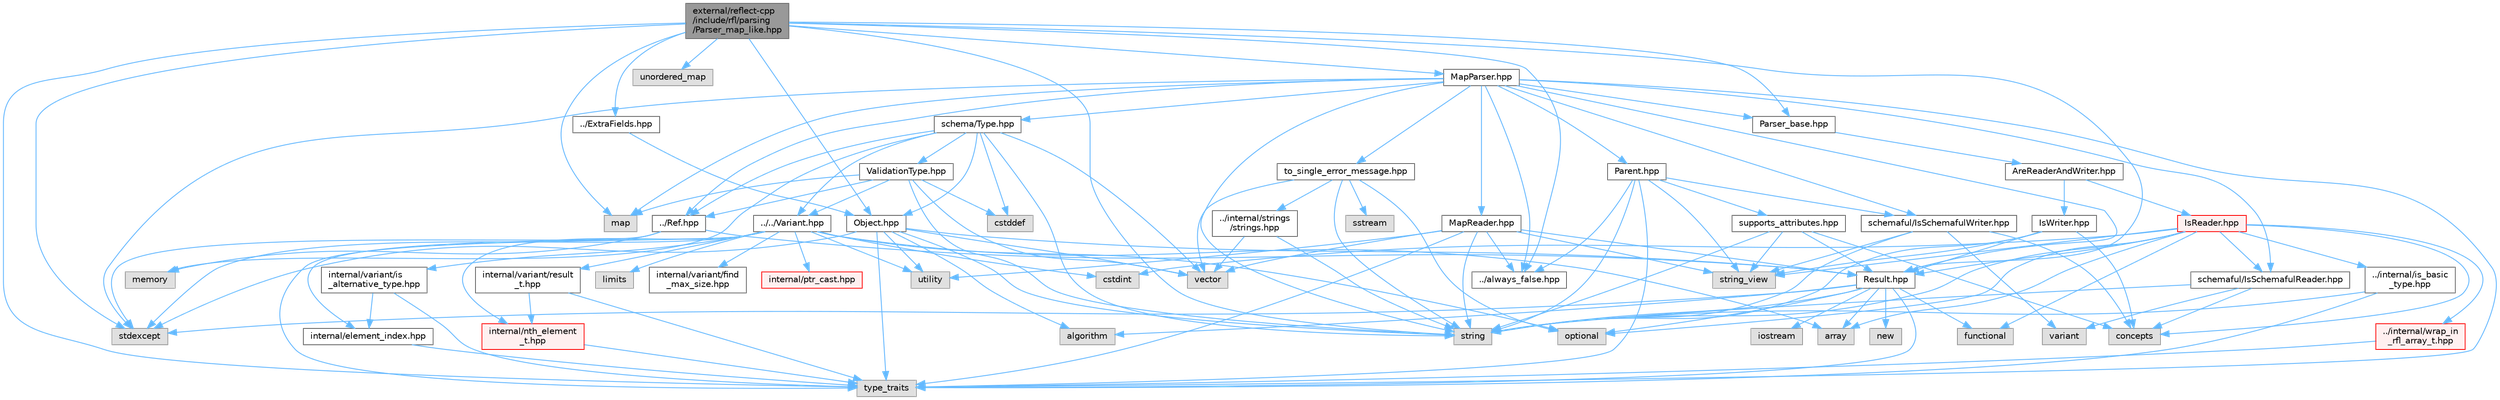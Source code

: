 digraph "external/reflect-cpp/include/rfl/parsing/Parser_map_like.hpp"
{
 // LATEX_PDF_SIZE
  bgcolor="transparent";
  edge [fontname=Helvetica,fontsize=10,labelfontname=Helvetica,labelfontsize=10];
  node [fontname=Helvetica,fontsize=10,shape=box,height=0.2,width=0.4];
  Node1 [id="Node000001",label="external/reflect-cpp\l/include/rfl/parsing\l/Parser_map_like.hpp",height=0.2,width=0.4,color="gray40", fillcolor="grey60", style="filled", fontcolor="black",tooltip=" "];
  Node1 -> Node2 [id="edge1_Node000001_Node000002",color="steelblue1",style="solid",tooltip=" "];
  Node2 [id="Node000002",label="map",height=0.2,width=0.4,color="grey60", fillcolor="#E0E0E0", style="filled",tooltip=" "];
  Node1 -> Node3 [id="edge2_Node000001_Node000003",color="steelblue1",style="solid",tooltip=" "];
  Node3 [id="Node000003",label="stdexcept",height=0.2,width=0.4,color="grey60", fillcolor="#E0E0E0", style="filled",tooltip=" "];
  Node1 -> Node4 [id="edge3_Node000001_Node000004",color="steelblue1",style="solid",tooltip=" "];
  Node4 [id="Node000004",label="string",height=0.2,width=0.4,color="grey60", fillcolor="#E0E0E0", style="filled",tooltip=" "];
  Node1 -> Node5 [id="edge4_Node000001_Node000005",color="steelblue1",style="solid",tooltip=" "];
  Node5 [id="Node000005",label="type_traits",height=0.2,width=0.4,color="grey60", fillcolor="#E0E0E0", style="filled",tooltip=" "];
  Node1 -> Node6 [id="edge5_Node000001_Node000006",color="steelblue1",style="solid",tooltip=" "];
  Node6 [id="Node000006",label="unordered_map",height=0.2,width=0.4,color="grey60", fillcolor="#E0E0E0", style="filled",tooltip=" "];
  Node1 -> Node7 [id="edge6_Node000001_Node000007",color="steelblue1",style="solid",tooltip=" "];
  Node7 [id="Node000007",label="../ExtraFields.hpp",height=0.2,width=0.4,color="grey40", fillcolor="white", style="filled",URL="$_extra_fields_8hpp.html",tooltip=" "];
  Node7 -> Node8 [id="edge7_Node000007_Node000008",color="steelblue1",style="solid",tooltip=" "];
  Node8 [id="Node000008",label="Object.hpp",height=0.2,width=0.4,color="grey40", fillcolor="white", style="filled",URL="$_object_8hpp.html",tooltip=" "];
  Node8 -> Node9 [id="edge8_Node000008_Node000009",color="steelblue1",style="solid",tooltip=" "];
  Node9 [id="Node000009",label="algorithm",height=0.2,width=0.4,color="grey60", fillcolor="#E0E0E0", style="filled",tooltip=" "];
  Node8 -> Node3 [id="edge9_Node000008_Node000003",color="steelblue1",style="solid",tooltip=" "];
  Node8 -> Node4 [id="edge10_Node000008_Node000004",color="steelblue1",style="solid",tooltip=" "];
  Node8 -> Node5 [id="edge11_Node000008_Node000005",color="steelblue1",style="solid",tooltip=" "];
  Node8 -> Node10 [id="edge12_Node000008_Node000010",color="steelblue1",style="solid",tooltip=" "];
  Node10 [id="Node000010",label="utility",height=0.2,width=0.4,color="grey60", fillcolor="#E0E0E0", style="filled",tooltip=" "];
  Node8 -> Node11 [id="edge13_Node000008_Node000011",color="steelblue1",style="solid",tooltip=" "];
  Node11 [id="Node000011",label="vector",height=0.2,width=0.4,color="grey60", fillcolor="#E0E0E0", style="filled",tooltip=" "];
  Node8 -> Node12 [id="edge14_Node000008_Node000012",color="steelblue1",style="solid",tooltip=" "];
  Node12 [id="Node000012",label="Result.hpp",height=0.2,width=0.4,color="grey40", fillcolor="white", style="filled",URL="$_result_8hpp.html",tooltip=" "];
  Node12 -> Node9 [id="edge15_Node000012_Node000009",color="steelblue1",style="solid",tooltip=" "];
  Node12 -> Node13 [id="edge16_Node000012_Node000013",color="steelblue1",style="solid",tooltip=" "];
  Node13 [id="Node000013",label="array",height=0.2,width=0.4,color="grey60", fillcolor="#E0E0E0", style="filled",tooltip=" "];
  Node12 -> Node14 [id="edge17_Node000012_Node000014",color="steelblue1",style="solid",tooltip=" "];
  Node14 [id="Node000014",label="functional",height=0.2,width=0.4,color="grey60", fillcolor="#E0E0E0", style="filled",tooltip=" "];
  Node12 -> Node15 [id="edge18_Node000012_Node000015",color="steelblue1",style="solid",tooltip=" "];
  Node15 [id="Node000015",label="iostream",height=0.2,width=0.4,color="grey60", fillcolor="#E0E0E0", style="filled",tooltip=" "];
  Node12 -> Node16 [id="edge19_Node000012_Node000016",color="steelblue1",style="solid",tooltip=" "];
  Node16 [id="Node000016",label="new",height=0.2,width=0.4,color="grey60", fillcolor="#E0E0E0", style="filled",tooltip=" "];
  Node12 -> Node17 [id="edge20_Node000012_Node000017",color="steelblue1",style="solid",tooltip=" "];
  Node17 [id="Node000017",label="optional",height=0.2,width=0.4,color="grey60", fillcolor="#E0E0E0", style="filled",tooltip=" "];
  Node12 -> Node3 [id="edge21_Node000012_Node000003",color="steelblue1",style="solid",tooltip=" "];
  Node12 -> Node4 [id="edge22_Node000012_Node000004",color="steelblue1",style="solid",tooltip=" "];
  Node12 -> Node5 [id="edge23_Node000012_Node000005",color="steelblue1",style="solid",tooltip=" "];
  Node1 -> Node8 [id="edge24_Node000001_Node000008",color="steelblue1",style="solid",tooltip=" "];
  Node1 -> Node12 [id="edge25_Node000001_Node000012",color="steelblue1",style="solid",tooltip=" "];
  Node1 -> Node18 [id="edge26_Node000001_Node000018",color="steelblue1",style="solid",tooltip=" "];
  Node18 [id="Node000018",label="../always_false.hpp",height=0.2,width=0.4,color="grey40", fillcolor="white", style="filled",URL="$always__false_8hpp.html",tooltip=" "];
  Node1 -> Node19 [id="edge27_Node000001_Node000019",color="steelblue1",style="solid",tooltip=" "];
  Node19 [id="Node000019",label="MapParser.hpp",height=0.2,width=0.4,color="grey40", fillcolor="white", style="filled",URL="$_map_parser_8hpp.html",tooltip=" "];
  Node19 -> Node2 [id="edge28_Node000019_Node000002",color="steelblue1",style="solid",tooltip=" "];
  Node19 -> Node3 [id="edge29_Node000019_Node000003",color="steelblue1",style="solid",tooltip=" "];
  Node19 -> Node4 [id="edge30_Node000019_Node000004",color="steelblue1",style="solid",tooltip=" "];
  Node19 -> Node5 [id="edge31_Node000019_Node000005",color="steelblue1",style="solid",tooltip=" "];
  Node19 -> Node20 [id="edge32_Node000019_Node000020",color="steelblue1",style="solid",tooltip=" "];
  Node20 [id="Node000020",label="../Ref.hpp",height=0.2,width=0.4,color="grey40", fillcolor="white", style="filled",URL="$_ref_8hpp.html",tooltip=" "];
  Node20 -> Node21 [id="edge33_Node000020_Node000021",color="steelblue1",style="solid",tooltip=" "];
  Node21 [id="Node000021",label="memory",height=0.2,width=0.4,color="grey60", fillcolor="#E0E0E0", style="filled",tooltip=" "];
  Node20 -> Node3 [id="edge34_Node000020_Node000003",color="steelblue1",style="solid",tooltip=" "];
  Node20 -> Node12 [id="edge35_Node000020_Node000012",color="steelblue1",style="solid",tooltip=" "];
  Node19 -> Node12 [id="edge36_Node000019_Node000012",color="steelblue1",style="solid",tooltip=" "];
  Node19 -> Node18 [id="edge37_Node000019_Node000018",color="steelblue1",style="solid",tooltip=" "];
  Node19 -> Node22 [id="edge38_Node000019_Node000022",color="steelblue1",style="solid",tooltip=" "];
  Node22 [id="Node000022",label="MapReader.hpp",height=0.2,width=0.4,color="grey40", fillcolor="white", style="filled",URL="$_map_reader_8hpp.html",tooltip=" "];
  Node22 -> Node4 [id="edge39_Node000022_Node000004",color="steelblue1",style="solid",tooltip=" "];
  Node22 -> Node23 [id="edge40_Node000022_Node000023",color="steelblue1",style="solid",tooltip=" "];
  Node23 [id="Node000023",label="string_view",height=0.2,width=0.4,color="grey60", fillcolor="#E0E0E0", style="filled",tooltip=" "];
  Node22 -> Node5 [id="edge41_Node000022_Node000005",color="steelblue1",style="solid",tooltip=" "];
  Node22 -> Node10 [id="edge42_Node000022_Node000010",color="steelblue1",style="solid",tooltip=" "];
  Node22 -> Node11 [id="edge43_Node000022_Node000011",color="steelblue1",style="solid",tooltip=" "];
  Node22 -> Node12 [id="edge44_Node000022_Node000012",color="steelblue1",style="solid",tooltip=" "];
  Node22 -> Node18 [id="edge45_Node000022_Node000018",color="steelblue1",style="solid",tooltip=" "];
  Node19 -> Node24 [id="edge46_Node000019_Node000024",color="steelblue1",style="solid",tooltip=" "];
  Node24 [id="Node000024",label="Parent.hpp",height=0.2,width=0.4,color="grey40", fillcolor="white", style="filled",URL="$_parent_8hpp.html",tooltip=" "];
  Node24 -> Node4 [id="edge47_Node000024_Node000004",color="steelblue1",style="solid",tooltip=" "];
  Node24 -> Node23 [id="edge48_Node000024_Node000023",color="steelblue1",style="solid",tooltip=" "];
  Node24 -> Node5 [id="edge49_Node000024_Node000005",color="steelblue1",style="solid",tooltip=" "];
  Node24 -> Node18 [id="edge50_Node000024_Node000018",color="steelblue1",style="solid",tooltip=" "];
  Node24 -> Node25 [id="edge51_Node000024_Node000025",color="steelblue1",style="solid",tooltip=" "];
  Node25 [id="Node000025",label="schemaful/IsSchemafulWriter.hpp",height=0.2,width=0.4,color="grey40", fillcolor="white", style="filled",URL="$_is_schemaful_writer_8hpp.html",tooltip=" "];
  Node25 -> Node26 [id="edge52_Node000025_Node000026",color="steelblue1",style="solid",tooltip=" "];
  Node26 [id="Node000026",label="concepts",height=0.2,width=0.4,color="grey60", fillcolor="#E0E0E0", style="filled",tooltip=" "];
  Node25 -> Node4 [id="edge53_Node000025_Node000004",color="steelblue1",style="solid",tooltip=" "];
  Node25 -> Node23 [id="edge54_Node000025_Node000023",color="steelblue1",style="solid",tooltip=" "];
  Node25 -> Node27 [id="edge55_Node000025_Node000027",color="steelblue1",style="solid",tooltip=" "];
  Node27 [id="Node000027",label="variant",height=0.2,width=0.4,color="grey60", fillcolor="#E0E0E0", style="filled",tooltip=" "];
  Node24 -> Node28 [id="edge56_Node000024_Node000028",color="steelblue1",style="solid",tooltip=" "];
  Node28 [id="Node000028",label="supports_attributes.hpp",height=0.2,width=0.4,color="grey40", fillcolor="white", style="filled",URL="$supports__attributes_8hpp.html",tooltip=" "];
  Node28 -> Node26 [id="edge57_Node000028_Node000026",color="steelblue1",style="solid",tooltip=" "];
  Node28 -> Node4 [id="edge58_Node000028_Node000004",color="steelblue1",style="solid",tooltip=" "];
  Node28 -> Node23 [id="edge59_Node000028_Node000023",color="steelblue1",style="solid",tooltip=" "];
  Node28 -> Node12 [id="edge60_Node000028_Node000012",color="steelblue1",style="solid",tooltip=" "];
  Node19 -> Node29 [id="edge61_Node000019_Node000029",color="steelblue1",style="solid",tooltip=" "];
  Node29 [id="Node000029",label="Parser_base.hpp",height=0.2,width=0.4,color="grey40", fillcolor="white", style="filled",URL="$_parser__base_8hpp.html",tooltip=" "];
  Node29 -> Node30 [id="edge62_Node000029_Node000030",color="steelblue1",style="solid",tooltip=" "];
  Node30 [id="Node000030",label="AreReaderAndWriter.hpp",height=0.2,width=0.4,color="grey40", fillcolor="white", style="filled",URL="$_are_reader_and_writer_8hpp.html",tooltip=" "];
  Node30 -> Node31 [id="edge63_Node000030_Node000031",color="steelblue1",style="solid",tooltip=" "];
  Node31 [id="Node000031",label="IsReader.hpp",height=0.2,width=0.4,color="red", fillcolor="#FFF0F0", style="filled",URL="$_is_reader_8hpp.html",tooltip=" "];
  Node31 -> Node13 [id="edge64_Node000031_Node000013",color="steelblue1",style="solid",tooltip=" "];
  Node31 -> Node26 [id="edge65_Node000031_Node000026",color="steelblue1",style="solid",tooltip=" "];
  Node31 -> Node32 [id="edge66_Node000031_Node000032",color="steelblue1",style="solid",tooltip=" "];
  Node32 [id="Node000032",label="cstdint",height=0.2,width=0.4,color="grey60", fillcolor="#E0E0E0", style="filled",tooltip=" "];
  Node31 -> Node14 [id="edge67_Node000031_Node000014",color="steelblue1",style="solid",tooltip=" "];
  Node31 -> Node17 [id="edge68_Node000031_Node000017",color="steelblue1",style="solid",tooltip=" "];
  Node31 -> Node4 [id="edge69_Node000031_Node000004",color="steelblue1",style="solid",tooltip=" "];
  Node31 -> Node23 [id="edge70_Node000031_Node000023",color="steelblue1",style="solid",tooltip=" "];
  Node31 -> Node12 [id="edge71_Node000031_Node000012",color="steelblue1",style="solid",tooltip=" "];
  Node31 -> Node33 [id="edge72_Node000031_Node000033",color="steelblue1",style="solid",tooltip=" "];
  Node33 [id="Node000033",label="../internal/is_basic\l_type.hpp",height=0.2,width=0.4,color="grey40", fillcolor="white", style="filled",URL="$is__basic__type_8hpp.html",tooltip=" "];
  Node33 -> Node4 [id="edge73_Node000033_Node000004",color="steelblue1",style="solid",tooltip=" "];
  Node33 -> Node5 [id="edge74_Node000033_Node000005",color="steelblue1",style="solid",tooltip=" "];
  Node31 -> Node34 [id="edge75_Node000031_Node000034",color="steelblue1",style="solid",tooltip=" "];
  Node34 [id="Node000034",label="../internal/wrap_in\l_rfl_array_t.hpp",height=0.2,width=0.4,color="red", fillcolor="#FFF0F0", style="filled",URL="$wrap__in__rfl__array__t_8hpp.html",tooltip=" "];
  Node34 -> Node5 [id="edge76_Node000034_Node000005",color="steelblue1",style="solid",tooltip=" "];
  Node31 -> Node39 [id="edge77_Node000031_Node000039",color="steelblue1",style="solid",tooltip=" "];
  Node39 [id="Node000039",label="schemaful/IsSchemafulReader.hpp",height=0.2,width=0.4,color="grey40", fillcolor="white", style="filled",URL="$_is_schemaful_reader_8hpp.html",tooltip=" "];
  Node39 -> Node26 [id="edge78_Node000039_Node000026",color="steelblue1",style="solid",tooltip=" "];
  Node39 -> Node4 [id="edge79_Node000039_Node000004",color="steelblue1",style="solid",tooltip=" "];
  Node39 -> Node27 [id="edge80_Node000039_Node000027",color="steelblue1",style="solid",tooltip=" "];
  Node30 -> Node40 [id="edge81_Node000030_Node000040",color="steelblue1",style="solid",tooltip=" "];
  Node40 [id="Node000040",label="IsWriter.hpp",height=0.2,width=0.4,color="grey40", fillcolor="white", style="filled",URL="$_is_writer_8hpp.html",tooltip=" "];
  Node40 -> Node26 [id="edge82_Node000040_Node000026",color="steelblue1",style="solid",tooltip=" "];
  Node40 -> Node4 [id="edge83_Node000040_Node000004",color="steelblue1",style="solid",tooltip=" "];
  Node40 -> Node23 [id="edge84_Node000040_Node000023",color="steelblue1",style="solid",tooltip=" "];
  Node40 -> Node12 [id="edge85_Node000040_Node000012",color="steelblue1",style="solid",tooltip=" "];
  Node19 -> Node41 [id="edge86_Node000019_Node000041",color="steelblue1",style="solid",tooltip=" "];
  Node41 [id="Node000041",label="schema/Type.hpp",height=0.2,width=0.4,color="grey40", fillcolor="white", style="filled",URL="$parsing_2schema_2_type_8hpp.html",tooltip=" "];
  Node41 -> Node36 [id="edge87_Node000041_Node000036",color="steelblue1",style="solid",tooltip=" "];
  Node36 [id="Node000036",label="cstddef",height=0.2,width=0.4,color="grey60", fillcolor="#E0E0E0", style="filled",tooltip=" "];
  Node41 -> Node21 [id="edge88_Node000041_Node000021",color="steelblue1",style="solid",tooltip=" "];
  Node41 -> Node4 [id="edge89_Node000041_Node000004",color="steelblue1",style="solid",tooltip=" "];
  Node41 -> Node11 [id="edge90_Node000041_Node000011",color="steelblue1",style="solid",tooltip=" "];
  Node41 -> Node8 [id="edge91_Node000041_Node000008",color="steelblue1",style="solid",tooltip=" "];
  Node41 -> Node20 [id="edge92_Node000041_Node000020",color="steelblue1",style="solid",tooltip=" "];
  Node41 -> Node42 [id="edge93_Node000041_Node000042",color="steelblue1",style="solid",tooltip=" "];
  Node42 [id="Node000042",label="../../Variant.hpp",height=0.2,width=0.4,color="grey40", fillcolor="white", style="filled",URL="$_variant_8hpp.html",tooltip=" "];
  Node42 -> Node13 [id="edge94_Node000042_Node000013",color="steelblue1",style="solid",tooltip=" "];
  Node42 -> Node32 [id="edge95_Node000042_Node000032",color="steelblue1",style="solid",tooltip=" "];
  Node42 -> Node43 [id="edge96_Node000042_Node000043",color="steelblue1",style="solid",tooltip=" "];
  Node43 [id="Node000043",label="limits",height=0.2,width=0.4,color="grey60", fillcolor="#E0E0E0", style="filled",tooltip=" "];
  Node42 -> Node17 [id="edge97_Node000042_Node000017",color="steelblue1",style="solid",tooltip=" "];
  Node42 -> Node3 [id="edge98_Node000042_Node000003",color="steelblue1",style="solid",tooltip=" "];
  Node42 -> Node5 [id="edge99_Node000042_Node000005",color="steelblue1",style="solid",tooltip=" "];
  Node42 -> Node10 [id="edge100_Node000042_Node000010",color="steelblue1",style="solid",tooltip=" "];
  Node42 -> Node44 [id="edge101_Node000042_Node000044",color="steelblue1",style="solid",tooltip=" "];
  Node44 [id="Node000044",label="internal/element_index.hpp",height=0.2,width=0.4,color="grey40", fillcolor="white", style="filled",URL="$element__index_8hpp.html",tooltip=" "];
  Node44 -> Node5 [id="edge102_Node000044_Node000005",color="steelblue1",style="solid",tooltip=" "];
  Node42 -> Node45 [id="edge103_Node000042_Node000045",color="steelblue1",style="solid",tooltip=" "];
  Node45 [id="Node000045",label="internal/nth_element\l_t.hpp",height=0.2,width=0.4,color="red", fillcolor="#FFF0F0", style="filled",URL="$nth__element__t_8hpp.html",tooltip=" "];
  Node45 -> Node5 [id="edge104_Node000045_Node000005",color="steelblue1",style="solid",tooltip=" "];
  Node42 -> Node48 [id="edge105_Node000042_Node000048",color="steelblue1",style="solid",tooltip=" "];
  Node48 [id="Node000048",label="internal/variant/find\l_max_size.hpp",height=0.2,width=0.4,color="grey40", fillcolor="white", style="filled",URL="$find__max__size_8hpp.html",tooltip=" "];
  Node42 -> Node49 [id="edge106_Node000042_Node000049",color="steelblue1",style="solid",tooltip=" "];
  Node49 [id="Node000049",label="internal/variant/is\l_alternative_type.hpp",height=0.2,width=0.4,color="grey40", fillcolor="white", style="filled",URL="$is__alternative__type_8hpp.html",tooltip=" "];
  Node49 -> Node5 [id="edge107_Node000049_Node000005",color="steelblue1",style="solid",tooltip=" "];
  Node49 -> Node44 [id="edge108_Node000049_Node000044",color="steelblue1",style="solid",tooltip=" "];
  Node42 -> Node50 [id="edge109_Node000042_Node000050",color="steelblue1",style="solid",tooltip=" "];
  Node50 [id="Node000050",label="internal/variant/result\l_t.hpp",height=0.2,width=0.4,color="grey40", fillcolor="white", style="filled",URL="$result__t_8hpp.html",tooltip=" "];
  Node50 -> Node5 [id="edge110_Node000050_Node000005",color="steelblue1",style="solid",tooltip=" "];
  Node50 -> Node45 [id="edge111_Node000050_Node000045",color="steelblue1",style="solid",tooltip=" "];
  Node42 -> Node51 [id="edge112_Node000042_Node000051",color="steelblue1",style="solid",tooltip=" "];
  Node51 [id="Node000051",label="internal/ptr_cast.hpp",height=0.2,width=0.4,color="red", fillcolor="#FFF0F0", style="filled",URL="$ptr__cast_8hpp.html",tooltip=" "];
  Node41 -> Node53 [id="edge113_Node000041_Node000053",color="steelblue1",style="solid",tooltip=" "];
  Node53 [id="Node000053",label="ValidationType.hpp",height=0.2,width=0.4,color="grey40", fillcolor="white", style="filled",URL="$_validation_type_8hpp.html",tooltip=" "];
  Node53 -> Node36 [id="edge114_Node000053_Node000036",color="steelblue1",style="solid",tooltip=" "];
  Node53 -> Node2 [id="edge115_Node000053_Node000002",color="steelblue1",style="solid",tooltip=" "];
  Node53 -> Node4 [id="edge116_Node000053_Node000004",color="steelblue1",style="solid",tooltip=" "];
  Node53 -> Node11 [id="edge117_Node000053_Node000011",color="steelblue1",style="solid",tooltip=" "];
  Node53 -> Node20 [id="edge118_Node000053_Node000020",color="steelblue1",style="solid",tooltip=" "];
  Node53 -> Node42 [id="edge119_Node000053_Node000042",color="steelblue1",style="solid",tooltip=" "];
  Node19 -> Node39 [id="edge120_Node000019_Node000039",color="steelblue1",style="solid",tooltip=" "];
  Node19 -> Node25 [id="edge121_Node000019_Node000025",color="steelblue1",style="solid",tooltip=" "];
  Node19 -> Node54 [id="edge122_Node000019_Node000054",color="steelblue1",style="solid",tooltip=" "];
  Node54 [id="Node000054",label="to_single_error_message.hpp",height=0.2,width=0.4,color="grey40", fillcolor="white", style="filled",URL="$to__single__error__message_8hpp.html",tooltip=" "];
  Node54 -> Node17 [id="edge123_Node000054_Node000017",color="steelblue1",style="solid",tooltip=" "];
  Node54 -> Node55 [id="edge124_Node000054_Node000055",color="steelblue1",style="solid",tooltip=" "];
  Node55 [id="Node000055",label="sstream",height=0.2,width=0.4,color="grey60", fillcolor="#E0E0E0", style="filled",tooltip=" "];
  Node54 -> Node4 [id="edge125_Node000054_Node000004",color="steelblue1",style="solid",tooltip=" "];
  Node54 -> Node11 [id="edge126_Node000054_Node000011",color="steelblue1",style="solid",tooltip=" "];
  Node54 -> Node56 [id="edge127_Node000054_Node000056",color="steelblue1",style="solid",tooltip=" "];
  Node56 [id="Node000056",label="../internal/strings\l/strings.hpp",height=0.2,width=0.4,color="grey40", fillcolor="white", style="filled",URL="$strings_8hpp.html",tooltip=" "];
  Node56 -> Node4 [id="edge128_Node000056_Node000004",color="steelblue1",style="solid",tooltip=" "];
  Node56 -> Node11 [id="edge129_Node000056_Node000011",color="steelblue1",style="solid",tooltip=" "];
  Node1 -> Node29 [id="edge130_Node000001_Node000029",color="steelblue1",style="solid",tooltip=" "];
}
